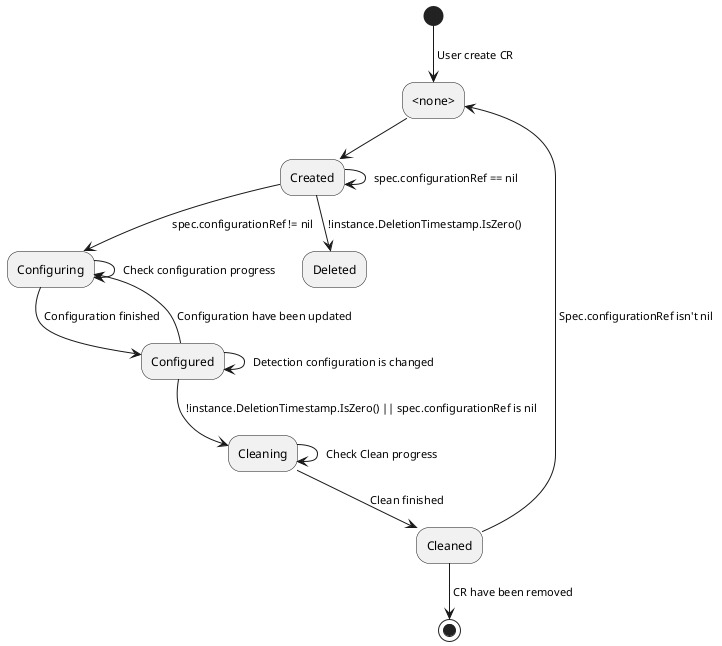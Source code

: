 @startuml state

(*) --> [ User create CR ] "<none>"

"<none>" --> "Created"

"Created" --> [ spec.configurationRef != nil ] "Configuring"
"Created" --> [ !instance.DeletionTimestamp.IsZero() ] "Deleted"
"Created" --> [ spec.configurationRef == nil ] "Created"

"Configuring" --> [ Check configuration progress ] "Configuring"
"Configuring" --> [ Configuration finished ] "Configured"

"Configured" --> [ Configuration have been updated ] "Configuring"
"Configured" --> [ Detection configuration is changed ] "Configured"
"Configured" --> [ !instance.DeletionTimestamp.IsZero() || spec.configurationRef is nil ] "Cleaning"

"Cleaning" --> [ Check Clean progress ] "Cleaning"
"Cleaning" --> [ Clean finished ] "Cleaned"

"Cleaned" --> [ Spec.configurationRef isn't nil ] "<none>"
"Cleaned" --> [ CR have been removed ] (*)

@enduml
